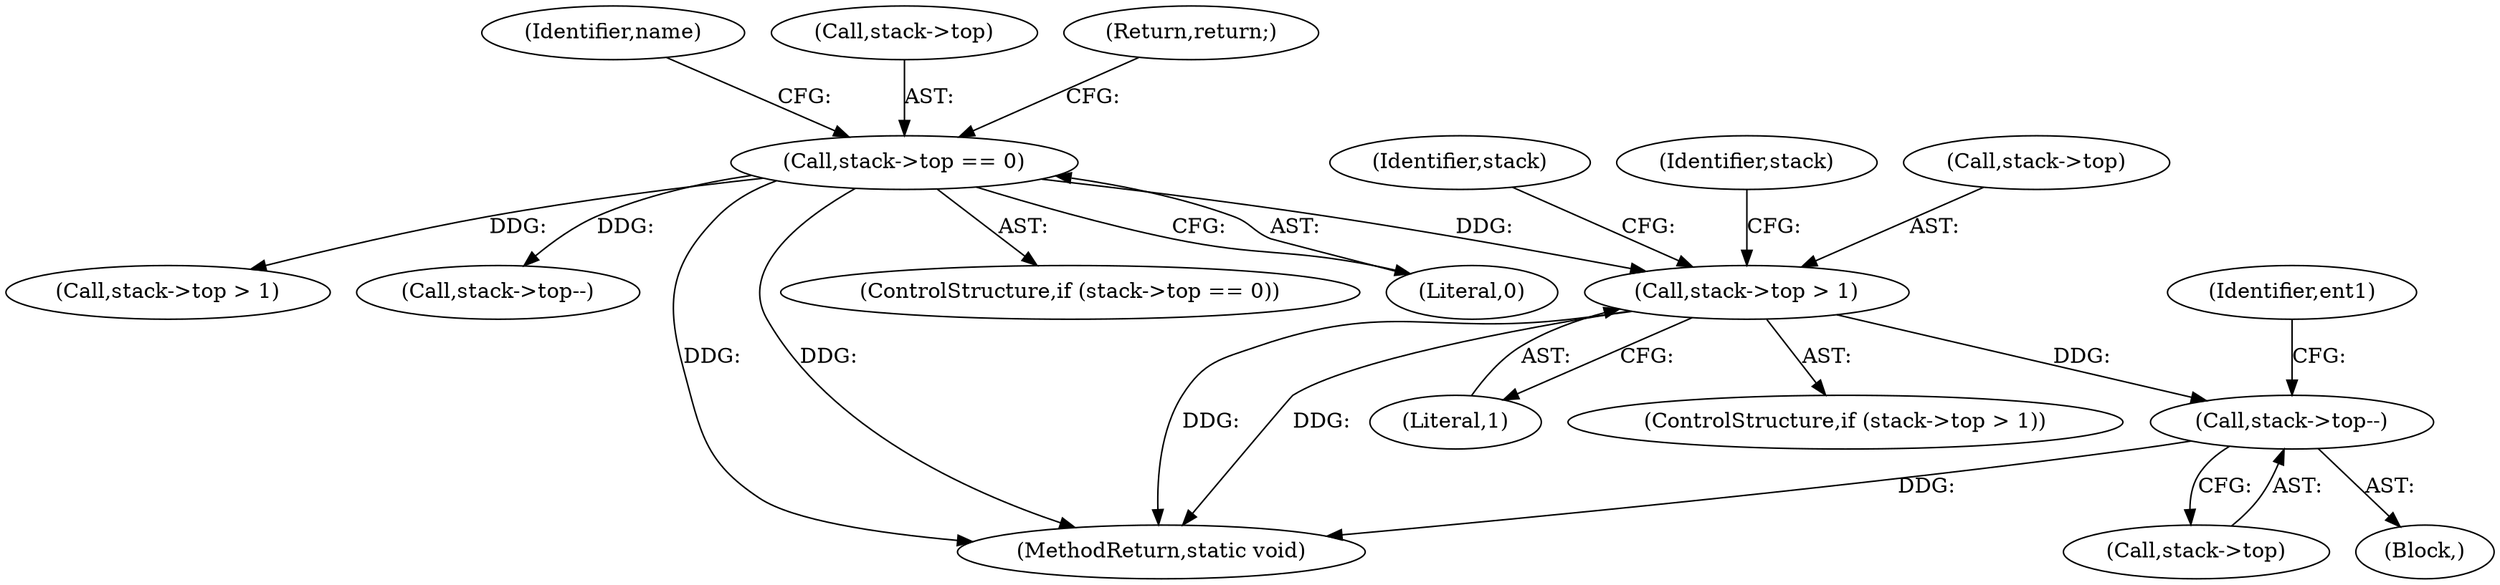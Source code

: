 digraph "0_php-src_6045de69c7dedcba3eadf7c4bba424b19c81d00d_0@pointer" {
"1000198" [label="(Call,stack->top--)"];
"1000192" [label="(Call,stack->top > 1)"];
"1000126" [label="(Call,stack->top == 0)"];
"1000192" [label="(Call,stack->top > 1)"];
"1000198" [label="(Call,stack->top--)"];
"1000191" [label="(ControlStructure,if (stack->top > 1))"];
"1000199" [label="(Call,stack->top)"];
"1000197" [label="(Block,)"];
"1000208" [label="(Identifier,stack)"];
"1000137" [label="(Identifier,name)"];
"1000126" [label="(Call,stack->top == 0)"];
"1000125" [label="(ControlStructure,if (stack->top == 0))"];
"1000127" [label="(Call,stack->top)"];
"1000196" [label="(Literal,1)"];
"1000203" [label="(Identifier,ent1)"];
"1000132" [label="(Return,return;)"];
"1000130" [label="(Literal,0)"];
"1000292" [label="(Call,stack->top > 1)"];
"1000599" [label="(Call,stack->top--)"];
"1000603" [label="(MethodReturn,static void)"];
"1000200" [label="(Identifier,stack)"];
"1000193" [label="(Call,stack->top)"];
"1000198" -> "1000197"  [label="AST: "];
"1000198" -> "1000199"  [label="CFG: "];
"1000199" -> "1000198"  [label="AST: "];
"1000203" -> "1000198"  [label="CFG: "];
"1000198" -> "1000603"  [label="DDG: "];
"1000192" -> "1000198"  [label="DDG: "];
"1000192" -> "1000191"  [label="AST: "];
"1000192" -> "1000196"  [label="CFG: "];
"1000193" -> "1000192"  [label="AST: "];
"1000196" -> "1000192"  [label="AST: "];
"1000200" -> "1000192"  [label="CFG: "];
"1000208" -> "1000192"  [label="CFG: "];
"1000192" -> "1000603"  [label="DDG: "];
"1000192" -> "1000603"  [label="DDG: "];
"1000126" -> "1000192"  [label="DDG: "];
"1000126" -> "1000125"  [label="AST: "];
"1000126" -> "1000130"  [label="CFG: "];
"1000127" -> "1000126"  [label="AST: "];
"1000130" -> "1000126"  [label="AST: "];
"1000132" -> "1000126"  [label="CFG: "];
"1000137" -> "1000126"  [label="CFG: "];
"1000126" -> "1000603"  [label="DDG: "];
"1000126" -> "1000603"  [label="DDG: "];
"1000126" -> "1000292"  [label="DDG: "];
"1000126" -> "1000599"  [label="DDG: "];
}

